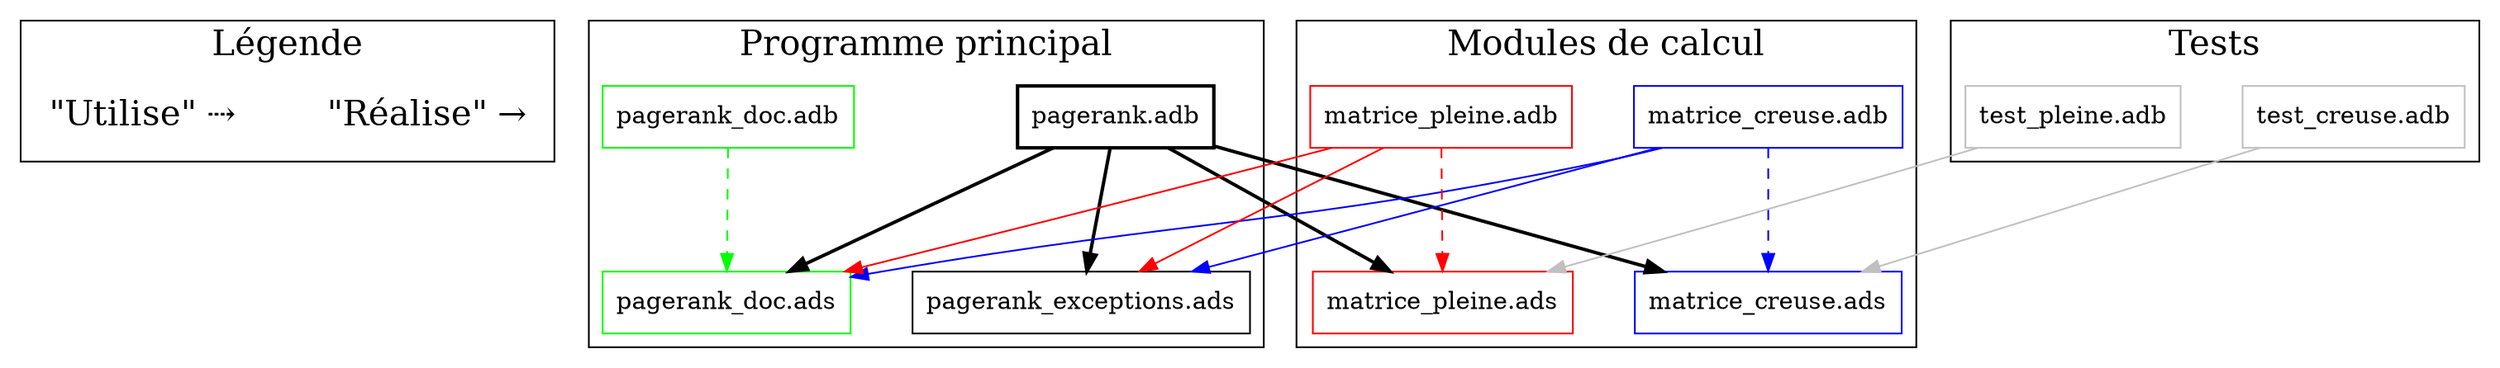 digraph G1 {
    rankdir = TB;
    nodesep = 0.5;
    ranksep = 1.0;
    
    node [shape = plaintext;];
    subgraph cluster_Legend {
        label = "Légende";
        fontsize = "20pt";
        realise [label = <"Réalise" →>;fontsize = "20pt";];
        utilise [label = <"Utilise" ⇢>;fontsize = "20pt";];
    }
    
    subgraph cluster_main {
        label = "Programme principal";
        fontsize = "20pt";
        "pagerank.adb" [shape = box;style = bold;];
        "pagerank_doc.ads" [shape = box;color = green;];
        "pagerank_doc.adb" [shape = box;color = green;];
        "pagerank_exceptions.ads" [shape = box;];
    }
    
    subgraph cluster_package {
        label = "Modules de calcul";
        fontsize = "20pt";
        "matrice_creuse.ads" [shape = box;color = blue;];
        "matrice_creuse.adb" [shape = box;color = blue;];
        "matrice_pleine.ads" [shape = box;color = red;];
        "matrice_pleine.adb" [shape = box;color = red;];
    }
    
    subgraph cluster_tests {
        label = Tests;
        fontsize = "20pt";
        "test_creuse.adb" [shape = rect;color = gray;];
        "test_pleine.adb" [shape = box;color = gray;];
    }
    
    // prog principal
    "pagerank.adb" -> "matrice_creuse.ads" [style = bold;];
    "pagerank.adb" -> "matrice_pleine.ads" [style = bold;];
    "pagerank.adb" -> "pagerank_doc.ads" [style = bold;];
    "pagerank.adb" -> "pagerank_exceptions.ads" [style = bold;];
    
    // modules
    "matrice_creuse.adb" -> "pagerank_doc.ads" [color = blue;];
    "matrice_creuse.adb" -> "matrice_creuse.ads" [color = blue; style = dashed;];
    "matrice_creuse.adb" -> "pagerank_exceptions.ads" [color = blue;];
    "matrice_pleine.adb" -> "pagerank_doc.ads" [color = red;];
    "matrice_pleine.adb" -> "matrice_pleine.ads" [color = red; style = dashed;];
    "matrice_pleine.adb" -> "pagerank_exceptions.ads" [color = red;];
    "pagerank_doc.adb" -> "pagerank_doc.ads" [color = green; style = dashed;];
    
    // tests
    "test_creuse.adb" -> "matrice_creuse.ads" [color = gray;];
    "test_pleine.adb" -> "matrice_pleine.ads" [color = gray;];
}